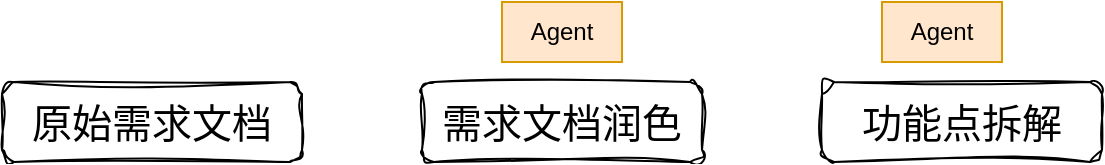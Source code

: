 <mxfile version="24.7.8">
  <diagram name="第 1 页" id="qRAZmjMWyz98e3kLCTtJ">
    <mxGraphModel dx="1242" dy="785" grid="1" gridSize="10" guides="1" tooltips="1" connect="1" arrows="1" fold="1" page="1" pageScale="1" pageWidth="827" pageHeight="1169" math="0" shadow="0">
      <root>
        <mxCell id="0" />
        <mxCell id="1" parent="0" />
        <mxCell id="GRKkvc-VWEXsy-gpg56Z-1" value="原始需求文档" style="rounded=1;whiteSpace=wrap;html=1;fontSize=20;shadow=0;sketch=1;curveFitting=1;jiggle=2;" vertex="1" parent="1">
          <mxGeometry x="50" y="170" width="150" height="40" as="geometry" />
        </mxCell>
        <mxCell id="GRKkvc-VWEXsy-gpg56Z-2" value="需求文档润色" style="rounded=1;whiteSpace=wrap;html=1;fontSize=20;sketch=1;curveFitting=1;jiggle=2;glass=0;" vertex="1" parent="1">
          <mxGeometry x="260" y="170" width="140" height="40" as="geometry" />
        </mxCell>
        <mxCell id="GRKkvc-VWEXsy-gpg56Z-3" value="Agent" style="text;html=1;align=center;verticalAlign=middle;whiteSpace=wrap;rounded=0;fillColor=#ffe6cc;strokeColor=#d79b00;" vertex="1" parent="1">
          <mxGeometry x="300" y="130" width="60" height="30" as="geometry" />
        </mxCell>
        <mxCell id="GRKkvc-VWEXsy-gpg56Z-4" value="功能点拆解" style="rounded=1;whiteSpace=wrap;html=1;fontSize=20;sketch=1;curveFitting=1;jiggle=2;glass=0;" vertex="1" parent="1">
          <mxGeometry x="460" y="170" width="140" height="40" as="geometry" />
        </mxCell>
        <mxCell id="GRKkvc-VWEXsy-gpg56Z-5" value="Agent" style="text;html=1;align=center;verticalAlign=middle;whiteSpace=wrap;rounded=0;fillColor=#ffe6cc;strokeColor=#d79b00;" vertex="1" parent="1">
          <mxGeometry x="490" y="130" width="60" height="30" as="geometry" />
        </mxCell>
      </root>
    </mxGraphModel>
  </diagram>
</mxfile>
